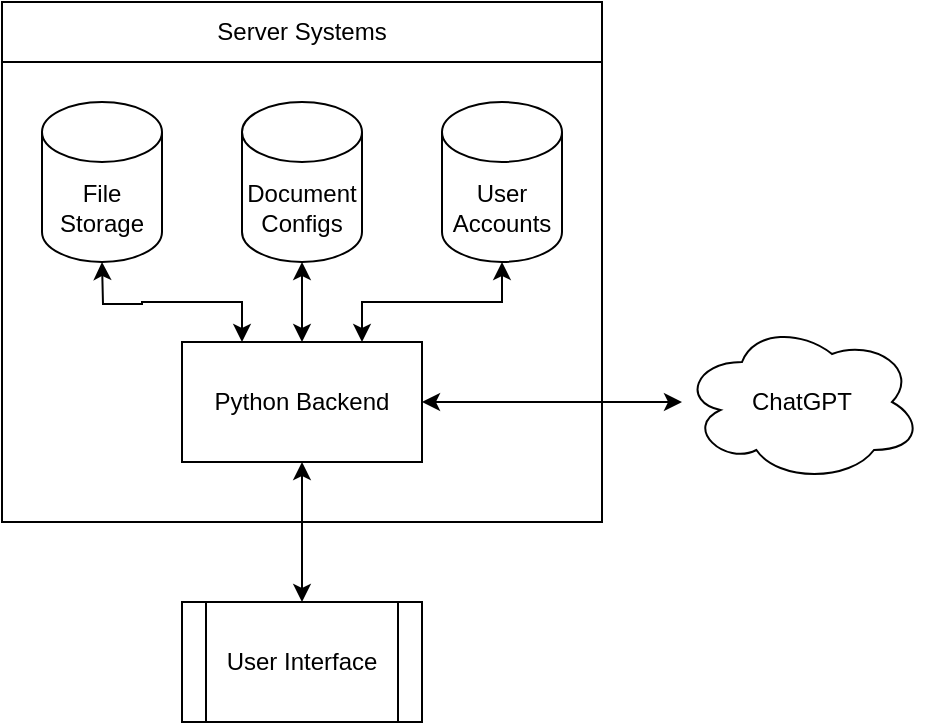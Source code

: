 <mxfile version="21.6.1" type="device">
  <diagram name="Page-1" id="tNp1BPElM_RNke1W6lGd">
    <mxGraphModel dx="1149" dy="637" grid="1" gridSize="10" guides="1" tooltips="1" connect="1" arrows="1" fold="1" page="0" pageScale="1" pageWidth="827" pageHeight="1169" math="0" shadow="0">
      <root>
        <mxCell id="0" />
        <mxCell id="1" parent="0" />
        <mxCell id="bHpJ543JydVNvIbL3j4s-19" value="" style="rounded=0;whiteSpace=wrap;html=1;" vertex="1" parent="1">
          <mxGeometry x="110" y="70" width="300" height="260" as="geometry" />
        </mxCell>
        <mxCell id="bHpJ543JydVNvIbL3j4s-2" value="ChatGPT" style="ellipse;shape=cloud;whiteSpace=wrap;html=1;" vertex="1" parent="1">
          <mxGeometry x="450" y="230" width="120" height="80" as="geometry" />
        </mxCell>
        <mxCell id="bHpJ543JydVNvIbL3j4s-3" value="Document Configs" style="shape=cylinder3;whiteSpace=wrap;html=1;boundedLbl=1;backgroundOutline=1;size=15;" vertex="1" parent="1">
          <mxGeometry x="230" y="120" width="60" height="80" as="geometry" />
        </mxCell>
        <mxCell id="bHpJ543JydVNvIbL3j4s-4" value="File Storage" style="shape=cylinder3;whiteSpace=wrap;html=1;boundedLbl=1;backgroundOutline=1;size=15;" vertex="1" parent="1">
          <mxGeometry x="130" y="120" width="60" height="80" as="geometry" />
        </mxCell>
        <mxCell id="bHpJ543JydVNvIbL3j4s-14" style="edgeStyle=orthogonalEdgeStyle;rounded=0;orthogonalLoop=1;jettySize=auto;html=1;exitX=0.25;exitY=0;exitDx=0;exitDy=0;startArrow=classic;startFill=1;" edge="1" parent="1" source="bHpJ543JydVNvIbL3j4s-5">
          <mxGeometry relative="1" as="geometry">
            <mxPoint x="160" y="200" as="targetPoint" />
          </mxGeometry>
        </mxCell>
        <mxCell id="bHpJ543JydVNvIbL3j4s-15" value="" style="edgeStyle=orthogonalEdgeStyle;rounded=0;orthogonalLoop=1;jettySize=auto;html=1;startArrow=classic;startFill=1;" edge="1" parent="1" source="bHpJ543JydVNvIbL3j4s-5" target="bHpJ543JydVNvIbL3j4s-3">
          <mxGeometry relative="1" as="geometry" />
        </mxCell>
        <mxCell id="bHpJ543JydVNvIbL3j4s-16" style="edgeStyle=orthogonalEdgeStyle;rounded=0;orthogonalLoop=1;jettySize=auto;html=1;exitX=0.75;exitY=0;exitDx=0;exitDy=0;entryX=0.5;entryY=1;entryDx=0;entryDy=0;entryPerimeter=0;startArrow=classic;startFill=1;" edge="1" parent="1" source="bHpJ543JydVNvIbL3j4s-5" target="bHpJ543JydVNvIbL3j4s-12">
          <mxGeometry relative="1" as="geometry" />
        </mxCell>
        <mxCell id="bHpJ543JydVNvIbL3j4s-17" style="edgeStyle=orthogonalEdgeStyle;rounded=0;orthogonalLoop=1;jettySize=auto;html=1;exitX=1;exitY=0.5;exitDx=0;exitDy=0;startArrow=classic;startFill=1;" edge="1" parent="1" source="bHpJ543JydVNvIbL3j4s-5" target="bHpJ543JydVNvIbL3j4s-2">
          <mxGeometry relative="1" as="geometry" />
        </mxCell>
        <mxCell id="bHpJ543JydVNvIbL3j4s-5" value="Python Backend" style="rounded=0;whiteSpace=wrap;html=1;" vertex="1" parent="1">
          <mxGeometry x="200" y="240" width="120" height="60" as="geometry" />
        </mxCell>
        <mxCell id="bHpJ543JydVNvIbL3j4s-11" value="" style="edgeStyle=orthogonalEdgeStyle;rounded=0;orthogonalLoop=1;jettySize=auto;html=1;startArrow=classic;startFill=1;" edge="1" parent="1" source="bHpJ543JydVNvIbL3j4s-6" target="bHpJ543JydVNvIbL3j4s-5">
          <mxGeometry relative="1" as="geometry" />
        </mxCell>
        <mxCell id="bHpJ543JydVNvIbL3j4s-6" value="User Interface" style="shape=process;whiteSpace=wrap;html=1;backgroundOutline=1;" vertex="1" parent="1">
          <mxGeometry x="200" y="370" width="120" height="60" as="geometry" />
        </mxCell>
        <mxCell id="bHpJ543JydVNvIbL3j4s-12" value="User Accounts" style="shape=cylinder3;whiteSpace=wrap;html=1;boundedLbl=1;backgroundOutline=1;size=15;" vertex="1" parent="1">
          <mxGeometry x="330" y="120" width="60" height="80" as="geometry" />
        </mxCell>
        <mxCell id="bHpJ543JydVNvIbL3j4s-20" value="Server Systems" style="rounded=0;whiteSpace=wrap;html=1;" vertex="1" parent="1">
          <mxGeometry x="110" y="70" width="300" height="30" as="geometry" />
        </mxCell>
      </root>
    </mxGraphModel>
  </diagram>
</mxfile>
